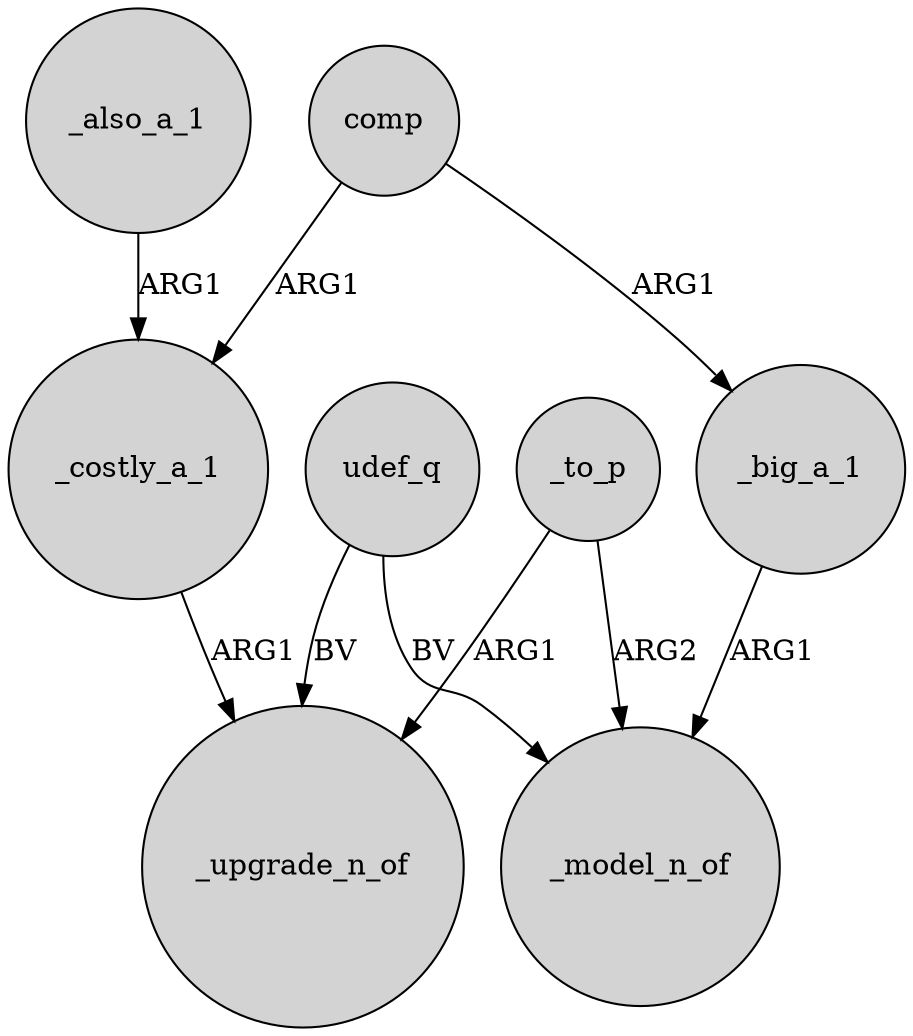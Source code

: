 digraph {
	node [shape=circle style=filled]
	_to_p -> _upgrade_n_of [label=ARG1]
	comp -> _big_a_1 [label=ARG1]
	udef_q -> _model_n_of [label=BV]
	comp -> _costly_a_1 [label=ARG1]
	_costly_a_1 -> _upgrade_n_of [label=ARG1]
	_to_p -> _model_n_of [label=ARG2]
	_big_a_1 -> _model_n_of [label=ARG1]
	udef_q -> _upgrade_n_of [label=BV]
	_also_a_1 -> _costly_a_1 [label=ARG1]
}
